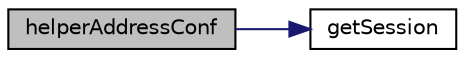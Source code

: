 digraph "helperAddressConf"
{
  edge [fontname="Helvetica",fontsize="10",labelfontname="Helvetica",labelfontsize="10"];
  node [fontname="Helvetica",fontsize="10",shape=record];
  rankdir="LR";
  Node1 [label="helperAddressConf",height=0.2,width=0.4,color="black", fillcolor="grey75", style="filled", fontcolor="black"];
  Node1 -> Node2 [color="midnightblue",fontsize="10",style="solid",fontname="Helvetica"];
  Node2 [label="getSession",height=0.2,width=0.4,color="black", fillcolor="white", style="filled",URL="$class_s_s_checkout_controller.html#ae6ad3c8f4d8953bfbcb6cfdfce8fedb5",tooltip="get Value from Session "];
}
